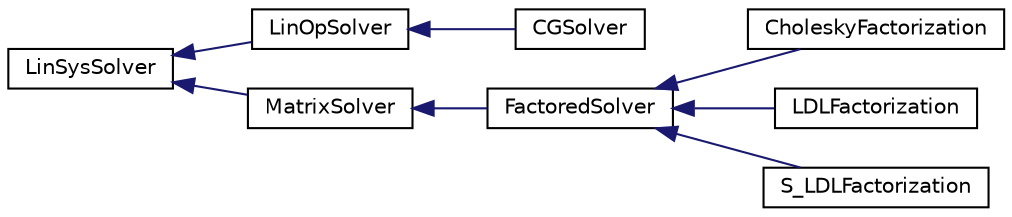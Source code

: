 digraph "Graphical Class Hierarchy"
{
 // INTERACTIVE_SVG=YES
  edge [fontname="Helvetica",fontsize="10",labelfontname="Helvetica",labelfontsize="10"];
  node [fontname="Helvetica",fontsize="10",shape=record];
  rankdir="LR";
  Node1 [label="LinSysSolver",height=0.2,width=0.4,color="black", fillcolor="white", style="filled",URL="$class_lin_sys_solver.html",tooltip="An abstract solver for linear systems. "];
  Node1 -> Node2 [dir="back",color="midnightblue",fontsize="10",style="solid",fontname="Helvetica"];
  Node2 [label="LinOpSolver",height=0.2,width=0.4,color="black", fillcolor="white", style="filled",URL="$class_lin_op_solver.html",tooltip="An abstract solver for linear operator equations. "];
  Node2 -> Node3 [dir="back",color="midnightblue",fontsize="10",style="solid",fontname="Helvetica"];
  Node3 [label="CGSolver",height=0.2,width=0.4,color="black", fillcolor="white", style="filled",URL="$class_c_g_solver.html",tooltip="Conjugate gradient solver. "];
  Node1 -> Node4 [dir="back",color="midnightblue",fontsize="10",style="solid",fontname="Helvetica"];
  Node4 [label="MatrixSolver",height=0.2,width=0.4,color="black", fillcolor="white", style="filled",URL="$class_matrix_solver.html",tooltip="Abstraction layer for linear systems. "];
  Node4 -> Node5 [dir="back",color="midnightblue",fontsize="10",style="solid",fontname="Helvetica"];
  Node5 [label="FactoredSolver",height=0.2,width=0.4,color="black", fillcolor="white", style="filled",URL="$class_factored_solver.html",tooltip="An abstract factorization-based solver for linear systems. "];
  Node5 -> Node6 [dir="back",color="midnightblue",fontsize="10",style="solid",fontname="Helvetica"];
  Node6 [label="CholeskyFactorization",height=0.2,width=0.4,color="black", fillcolor="white", style="filled",URL="$class_cholesky_factorization.html",tooltip="Cholesky factorization and solver. "];
  Node5 -> Node7 [dir="back",color="midnightblue",fontsize="10",style="solid",fontname="Helvetica"];
  Node7 [label="LDLFactorization",height=0.2,width=0.4,color="black", fillcolor="white", style="filled",URL="$class_l_d_l_factorization.html",tooltip="LDL factorization and solver. "];
  Node5 -> Node8 [dir="back",color="midnightblue",fontsize="10",style="solid",fontname="Helvetica"];
  Node8 [label="S_LDLFactorization",height=0.2,width=0.4,color="black", fillcolor="white", style="filled",URL="$class_s___l_d_l_factorization.html",tooltip="LDL factorization of A&#39;A+bI. "];
}

